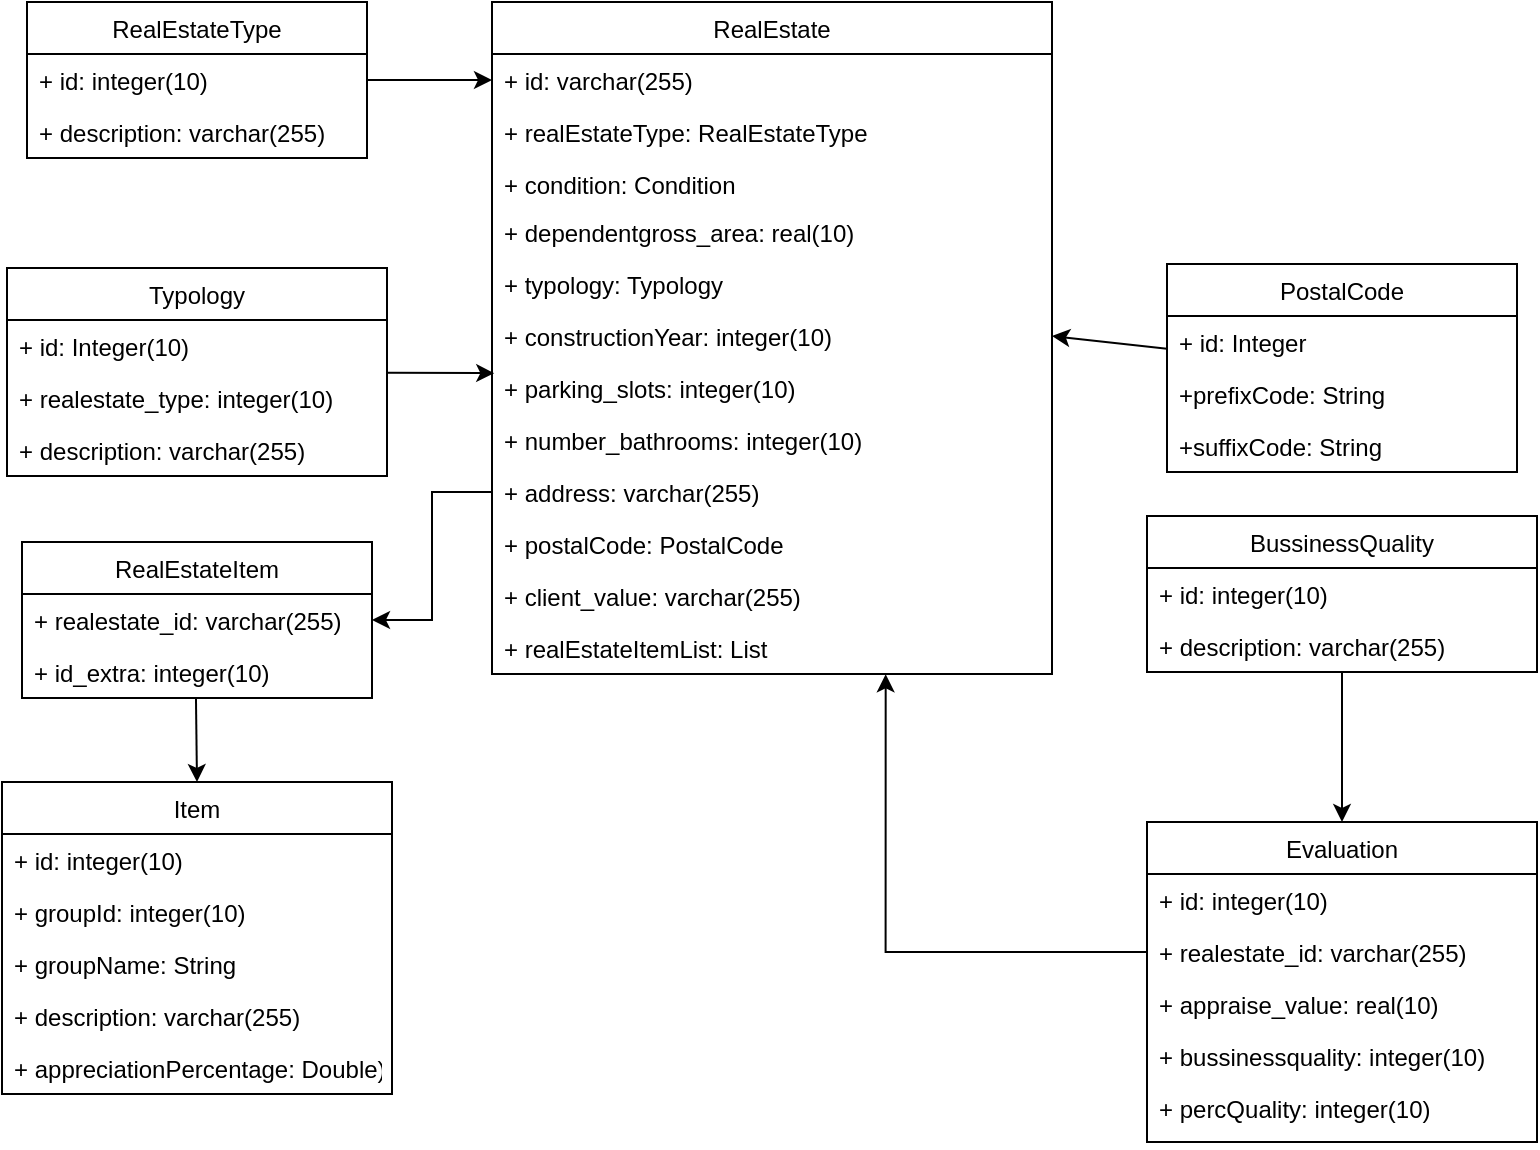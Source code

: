 <mxfile version="20.3.0" type="device"><diagram id="vkvNA5qGH4sG4ru66Nk5" name="Page-1"><mxGraphModel dx="1422" dy="865" grid="1" gridSize="10" guides="1" tooltips="1" connect="1" arrows="1" fold="1" page="1" pageScale="1" pageWidth="850" pageHeight="1100" math="0" shadow="0"><root><mxCell id="0"/><mxCell id="1" parent="0"/><mxCell id="FjLEfLruH0mDrfmqtLoM-70" style="rounded=0;orthogonalLoop=1;jettySize=auto;html=1;entryX=0;entryY=0.5;entryDx=0;entryDy=0;" parent="1" source="FjLEfLruH0mDrfmqtLoM-3" target="FjLEfLruH0mDrfmqtLoM-24" edge="1"><mxGeometry relative="1" as="geometry"/></mxCell><mxCell id="FjLEfLruH0mDrfmqtLoM-3" value="RealEstateType" style="swimlane;fontStyle=0;childLayout=stackLayout;horizontal=1;startSize=26;fillColor=none;horizontalStack=0;resizeParent=1;resizeParentMax=0;resizeLast=0;collapsible=1;marginBottom=0;" parent="1" vertex="1"><mxGeometry x="37.5" y="130" width="170" height="78" as="geometry"/></mxCell><mxCell id="FjLEfLruH0mDrfmqtLoM-4" value="+ id: integer(10)" style="text;strokeColor=none;fillColor=none;align=left;verticalAlign=top;spacingLeft=4;spacingRight=4;overflow=hidden;rotatable=0;points=[[0,0.5],[1,0.5]];portConstraint=eastwest;" parent="FjLEfLruH0mDrfmqtLoM-3" vertex="1"><mxGeometry y="26" width="170" height="26" as="geometry"/></mxCell><mxCell id="FjLEfLruH0mDrfmqtLoM-5" value="+ description: varchar(255)" style="text;strokeColor=none;fillColor=none;align=left;verticalAlign=top;spacingLeft=4;spacingRight=4;overflow=hidden;rotatable=0;points=[[0,0.5],[1,0.5]];portConstraint=eastwest;" parent="FjLEfLruH0mDrfmqtLoM-3" vertex="1"><mxGeometry y="52" width="170" height="26" as="geometry"/></mxCell><mxCell id="FjLEfLruH0mDrfmqtLoM-85" style="edgeStyle=none;rounded=0;orthogonalLoop=1;jettySize=auto;html=1;entryX=0.004;entryY=0.137;entryDx=0;entryDy=0;entryPerimeter=0;" parent="1" source="FjLEfLruH0mDrfmqtLoM-11" edge="1"><mxGeometry relative="1" as="geometry"><mxPoint x="271.12" y="315.562" as="targetPoint"/></mxGeometry></mxCell><mxCell id="FjLEfLruH0mDrfmqtLoM-11" value="Typology" style="swimlane;fontStyle=0;childLayout=stackLayout;horizontal=1;startSize=26;fillColor=none;horizontalStack=0;resizeParent=1;resizeParentMax=0;resizeLast=0;collapsible=1;marginBottom=0;" parent="1" vertex="1"><mxGeometry x="27.5" y="263" width="190" height="104" as="geometry"/></mxCell><mxCell id="FjLEfLruH0mDrfmqtLoM-12" value="+ id: Integer(10)" style="text;strokeColor=none;fillColor=none;align=left;verticalAlign=top;spacingLeft=4;spacingRight=4;overflow=hidden;rotatable=0;points=[[0,0.5],[1,0.5]];portConstraint=eastwest;" parent="FjLEfLruH0mDrfmqtLoM-11" vertex="1"><mxGeometry y="26" width="190" height="26" as="geometry"/></mxCell><mxCell id="FjLEfLruH0mDrfmqtLoM-13" value="+ realestate_type: integer(10)" style="text;strokeColor=none;fillColor=none;align=left;verticalAlign=top;spacingLeft=4;spacingRight=4;overflow=hidden;rotatable=0;points=[[0,0.5],[1,0.5]];portConstraint=eastwest;" parent="FjLEfLruH0mDrfmqtLoM-11" vertex="1"><mxGeometry y="52" width="190" height="26" as="geometry"/></mxCell><mxCell id="FjLEfLruH0mDrfmqtLoM-14" value="+ description: varchar(255)" style="text;strokeColor=none;fillColor=none;align=left;verticalAlign=top;spacingLeft=4;spacingRight=4;overflow=hidden;rotatable=0;points=[[0,0.5],[1,0.5]];portConstraint=eastwest;" parent="FjLEfLruH0mDrfmqtLoM-11" vertex="1"><mxGeometry y="78" width="190" height="26" as="geometry"/></mxCell><mxCell id="FjLEfLruH0mDrfmqtLoM-79" style="edgeStyle=orthogonalEdgeStyle;rounded=0;orthogonalLoop=1;jettySize=auto;html=1;exitX=0;exitY=0.5;exitDx=0;exitDy=0;entryX=1;entryY=0.5;entryDx=0;entryDy=0;" parent="1" source="FjLEfLruH0mDrfmqtLoM-63" target="FjLEfLruH0mDrfmqtLoM-16" edge="1"><mxGeometry relative="1" as="geometry"><mxPoint x="310" y="580" as="targetPoint"/></mxGeometry></mxCell><mxCell id="FjLEfLruH0mDrfmqtLoM-15" value="RealEstateItem" style="swimlane;fontStyle=0;childLayout=stackLayout;horizontal=1;startSize=26;fillColor=none;horizontalStack=0;resizeParent=1;resizeParentMax=0;resizeLast=0;collapsible=1;marginBottom=0;" parent="1" vertex="1"><mxGeometry x="35" y="400" width="175" height="78" as="geometry"/></mxCell><mxCell id="FjLEfLruH0mDrfmqtLoM-16" value="+ realestate_id: varchar(255)" style="text;strokeColor=none;fillColor=none;align=left;verticalAlign=top;spacingLeft=4;spacingRight=4;overflow=hidden;rotatable=0;points=[[0,0.5],[1,0.5]];portConstraint=eastwest;" parent="FjLEfLruH0mDrfmqtLoM-15" vertex="1"><mxGeometry y="26" width="175" height="26" as="geometry"/></mxCell><mxCell id="FjLEfLruH0mDrfmqtLoM-17" value="+ id_extra: integer(10)" style="text;strokeColor=none;fillColor=none;align=left;verticalAlign=top;spacingLeft=4;spacingRight=4;overflow=hidden;rotatable=0;points=[[0,0.5],[1,0.5]];portConstraint=eastwest;" parent="FjLEfLruH0mDrfmqtLoM-15" vertex="1"><mxGeometry y="52" width="175" height="26" as="geometry"/></mxCell><mxCell id="FjLEfLruH0mDrfmqtLoM-19" value="Item" style="swimlane;fontStyle=0;childLayout=stackLayout;horizontal=1;startSize=26;fillColor=none;horizontalStack=0;resizeParent=1;resizeParentMax=0;resizeLast=0;collapsible=1;marginBottom=0;" parent="1" vertex="1"><mxGeometry x="25" y="520" width="195" height="156" as="geometry"/></mxCell><mxCell id="FjLEfLruH0mDrfmqtLoM-20" value="+ id: integer(10)" style="text;strokeColor=none;fillColor=none;align=left;verticalAlign=top;spacingLeft=4;spacingRight=4;overflow=hidden;rotatable=0;points=[[0,0.5],[1,0.5]];portConstraint=eastwest;" parent="FjLEfLruH0mDrfmqtLoM-19" vertex="1"><mxGeometry y="26" width="195" height="26" as="geometry"/></mxCell><mxCell id="V-pPpVdhrGI1-NQ85h9N-1" value="+ groupId: integer(10)" style="text;strokeColor=none;fillColor=none;align=left;verticalAlign=top;spacingLeft=4;spacingRight=4;overflow=hidden;rotatable=0;points=[[0,0.5],[1,0.5]];portConstraint=eastwest;" parent="FjLEfLruH0mDrfmqtLoM-19" vertex="1"><mxGeometry y="52" width="195" height="26" as="geometry"/></mxCell><mxCell id="V-pPpVdhrGI1-NQ85h9N-2" value="+ groupName: String" style="text;strokeColor=none;fillColor=none;align=left;verticalAlign=top;spacingLeft=4;spacingRight=4;overflow=hidden;rotatable=0;points=[[0,0.5],[1,0.5]];portConstraint=eastwest;" parent="FjLEfLruH0mDrfmqtLoM-19" vertex="1"><mxGeometry y="78" width="195" height="26" as="geometry"/></mxCell><mxCell id="FjLEfLruH0mDrfmqtLoM-21" value="+ description: varchar(255)" style="text;strokeColor=none;fillColor=none;align=left;verticalAlign=top;spacingLeft=4;spacingRight=4;overflow=hidden;rotatable=0;points=[[0,0.5],[1,0.5]];portConstraint=eastwest;" parent="FjLEfLruH0mDrfmqtLoM-19" vertex="1"><mxGeometry y="104" width="195" height="26" as="geometry"/></mxCell><mxCell id="FjLEfLruH0mDrfmqtLoM-22" value="+ appreciationPercentage: Double)" style="text;strokeColor=none;fillColor=none;align=left;verticalAlign=top;spacingLeft=4;spacingRight=4;overflow=hidden;rotatable=0;points=[[0,0.5],[1,0.5]];portConstraint=eastwest;" parent="FjLEfLruH0mDrfmqtLoM-19" vertex="1"><mxGeometry y="130" width="195" height="26" as="geometry"/></mxCell><mxCell id="FjLEfLruH0mDrfmqtLoM-23" value="RealEstate" style="swimlane;fontStyle=0;childLayout=stackLayout;horizontal=1;startSize=26;fillColor=none;horizontalStack=0;resizeParent=1;resizeParentMax=0;resizeLast=0;collapsible=1;marginBottom=0;" parent="1" vertex="1"><mxGeometry x="270" y="130" width="280" height="336" as="geometry"/></mxCell><mxCell id="FjLEfLruH0mDrfmqtLoM-24" value="+ id: varchar(255)" style="text;strokeColor=none;fillColor=none;align=left;verticalAlign=top;spacingLeft=4;spacingRight=4;overflow=hidden;rotatable=0;points=[[0,0.5],[1,0.5]];portConstraint=eastwest;" parent="FjLEfLruH0mDrfmqtLoM-23" vertex="1"><mxGeometry y="26" width="280" height="26" as="geometry"/></mxCell><mxCell id="FjLEfLruH0mDrfmqtLoM-31" value="+ realEstateType: RealEstateType" style="text;strokeColor=none;fillColor=none;align=left;verticalAlign=top;spacingLeft=4;spacingRight=4;overflow=hidden;rotatable=0;points=[[0,0.5],[1,0.5]];portConstraint=eastwest;" parent="FjLEfLruH0mDrfmqtLoM-23" vertex="1"><mxGeometry y="52" width="280" height="26" as="geometry"/></mxCell><mxCell id="FjLEfLruH0mDrfmqtLoM-32" value="+ condition: Condition" style="text;strokeColor=none;fillColor=none;align=left;verticalAlign=top;spacingLeft=4;spacingRight=4;overflow=hidden;rotatable=0;points=[[0,0.5],[1,0.5]];portConstraint=eastwest;" parent="FjLEfLruH0mDrfmqtLoM-23" vertex="1"><mxGeometry y="78" width="280" height="24" as="geometry"/></mxCell><mxCell id="FjLEfLruH0mDrfmqtLoM-33" value="+ dependentgross_area: real(10)" style="text;strokeColor=none;fillColor=none;align=left;verticalAlign=top;spacingLeft=4;spacingRight=4;overflow=hidden;rotatable=0;points=[[0,0.5],[1,0.5]];portConstraint=eastwest;" parent="FjLEfLruH0mDrfmqtLoM-23" vertex="1"><mxGeometry y="102" width="280" height="26" as="geometry"/></mxCell><mxCell id="FjLEfLruH0mDrfmqtLoM-34" value="+ typology: Typology" style="text;strokeColor=none;fillColor=none;align=left;verticalAlign=top;spacingLeft=4;spacingRight=4;overflow=hidden;rotatable=0;points=[[0,0.5],[1,0.5]];portConstraint=eastwest;" parent="FjLEfLruH0mDrfmqtLoM-23" vertex="1"><mxGeometry y="128" width="280" height="26" as="geometry"/></mxCell><mxCell id="FjLEfLruH0mDrfmqtLoM-35" value="+ constructionYear: integer(10)" style="text;strokeColor=none;fillColor=none;align=left;verticalAlign=top;spacingLeft=4;spacingRight=4;overflow=hidden;rotatable=0;points=[[0,0.5],[1,0.5]];portConstraint=eastwest;" parent="FjLEfLruH0mDrfmqtLoM-23" vertex="1"><mxGeometry y="154" width="280" height="26" as="geometry"/></mxCell><mxCell id="FjLEfLruH0mDrfmqtLoM-25" value="+ parking_slots: integer(10)" style="text;strokeColor=none;fillColor=none;align=left;verticalAlign=top;spacingLeft=4;spacingRight=4;overflow=hidden;rotatable=0;points=[[0,0.5],[1,0.5]];portConstraint=eastwest;" parent="FjLEfLruH0mDrfmqtLoM-23" vertex="1"><mxGeometry y="180" width="280" height="26" as="geometry"/></mxCell><mxCell id="FjLEfLruH0mDrfmqtLoM-26" value="+ number_bathrooms: integer(10)" style="text;strokeColor=none;fillColor=none;align=left;verticalAlign=top;spacingLeft=4;spacingRight=4;overflow=hidden;rotatable=0;points=[[0,0.5],[1,0.5]];portConstraint=eastwest;" parent="FjLEfLruH0mDrfmqtLoM-23" vertex="1"><mxGeometry y="206" width="280" height="26" as="geometry"/></mxCell><mxCell id="FjLEfLruH0mDrfmqtLoM-63" value="+ address: varchar(255)" style="text;strokeColor=none;fillColor=none;align=left;verticalAlign=top;spacingLeft=4;spacingRight=4;overflow=hidden;rotatable=0;points=[[0,0.5],[1,0.5]];portConstraint=eastwest;" parent="FjLEfLruH0mDrfmqtLoM-23" vertex="1"><mxGeometry y="232" width="280" height="26" as="geometry"/></mxCell><mxCell id="FjLEfLruH0mDrfmqtLoM-65" value="+ postalCode: PostalCode" style="text;strokeColor=none;fillColor=none;align=left;verticalAlign=top;spacingLeft=4;spacingRight=4;overflow=hidden;rotatable=0;points=[[0,0.5],[1,0.5]];portConstraint=eastwest;" parent="FjLEfLruH0mDrfmqtLoM-23" vertex="1"><mxGeometry y="258" width="280" height="26" as="geometry"/></mxCell><mxCell id="FjLEfLruH0mDrfmqtLoM-66" value="+ client_value: varchar(255)" style="text;strokeColor=none;fillColor=none;align=left;verticalAlign=top;spacingLeft=4;spacingRight=4;overflow=hidden;rotatable=0;points=[[0,0.5],[1,0.5]];portConstraint=eastwest;" parent="FjLEfLruH0mDrfmqtLoM-23" vertex="1"><mxGeometry y="284" width="280" height="26" as="geometry"/></mxCell><mxCell id="FjLEfLruH0mDrfmqtLoM-64" value="+ realEstateItemList: List" style="text;strokeColor=none;fillColor=none;align=left;verticalAlign=top;spacingLeft=4;spacingRight=4;overflow=hidden;rotatable=0;points=[[0,0.5],[1,0.5]];portConstraint=eastwest;" parent="FjLEfLruH0mDrfmqtLoM-23" vertex="1"><mxGeometry y="310" width="280" height="26" as="geometry"/></mxCell><mxCell id="FjLEfLruH0mDrfmqtLoM-82" style="edgeStyle=orthogonalEdgeStyle;rounded=0;orthogonalLoop=1;jettySize=auto;html=1;entryX=0.703;entryY=1.005;entryDx=0;entryDy=0;entryPerimeter=0;exitX=0;exitY=0.5;exitDx=0;exitDy=0;" parent="1" source="FjLEfLruH0mDrfmqtLoM-44" target="FjLEfLruH0mDrfmqtLoM-64" edge="1"><mxGeometry relative="1" as="geometry"><mxPoint x="460" y="510" as="targetPoint"/></mxGeometry></mxCell><mxCell id="FjLEfLruH0mDrfmqtLoM-40" value="Evaluation" style="swimlane;fontStyle=0;childLayout=stackLayout;horizontal=1;startSize=26;fillColor=none;horizontalStack=0;resizeParent=1;resizeParentMax=0;resizeLast=0;collapsible=1;marginBottom=0;" parent="1" vertex="1"><mxGeometry x="597.5" y="540" width="195" height="160" as="geometry"/></mxCell><mxCell id="FjLEfLruH0mDrfmqtLoM-41" value="+ id: integer(10)" style="text;strokeColor=none;fillColor=none;align=left;verticalAlign=top;spacingLeft=4;spacingRight=4;overflow=hidden;rotatable=0;points=[[0,0.5],[1,0.5]];portConstraint=eastwest;" parent="FjLEfLruH0mDrfmqtLoM-40" vertex="1"><mxGeometry y="26" width="195" height="26" as="geometry"/></mxCell><mxCell id="FjLEfLruH0mDrfmqtLoM-44" value="+ realestate_id: varchar(255)" style="text;strokeColor=none;fillColor=none;align=left;verticalAlign=top;spacingLeft=4;spacingRight=4;overflow=hidden;rotatable=0;points=[[0,0.5],[1,0.5]];portConstraint=eastwest;" parent="FjLEfLruH0mDrfmqtLoM-40" vertex="1"><mxGeometry y="52" width="195" height="26" as="geometry"/></mxCell><mxCell id="FjLEfLruH0mDrfmqtLoM-45" value="+ appraise_value: real(10)" style="text;strokeColor=none;fillColor=none;align=left;verticalAlign=top;spacingLeft=4;spacingRight=4;overflow=hidden;rotatable=0;points=[[0,0.5],[1,0.5]];portConstraint=eastwest;" parent="FjLEfLruH0mDrfmqtLoM-40" vertex="1"><mxGeometry y="78" width="195" height="26" as="geometry"/></mxCell><object label="+ bussinessquality: integer(10)" percQuality="integer(10)" id="FjLEfLruH0mDrfmqtLoM-46"><mxCell style="text;strokeColor=none;fillColor=none;align=left;verticalAlign=top;spacingLeft=4;spacingRight=4;overflow=hidden;rotatable=0;points=[[0,0.5],[1,0.5]];portConstraint=eastwest;" parent="FjLEfLruH0mDrfmqtLoM-40" vertex="1"><mxGeometry y="104" width="195" height="26" as="geometry"/></mxCell></object><mxCell id="ZqMLE2zuL01GfGE7HkKR-1" value="+ percQuality: integer(10)" style="text;strokeColor=none;fillColor=none;spacingLeft=4;spacingRight=4;overflow=hidden;rotatable=0;points=[[0,0.5],[1,0.5]];portConstraint=eastwest;fontSize=12;" vertex="1" parent="FjLEfLruH0mDrfmqtLoM-40"><mxGeometry y="130" width="195" height="30" as="geometry"/></mxCell><mxCell id="FjLEfLruH0mDrfmqtLoM-81" style="edgeStyle=orthogonalEdgeStyle;rounded=0;orthogonalLoop=1;jettySize=auto;html=1;entryX=0.5;entryY=0;entryDx=0;entryDy=0;" parent="1" source="FjLEfLruH0mDrfmqtLoM-47" target="FjLEfLruH0mDrfmqtLoM-40" edge="1"><mxGeometry relative="1" as="geometry"/></mxCell><mxCell id="FjLEfLruH0mDrfmqtLoM-47" value="BussinessQuality" style="swimlane;fontStyle=0;childLayout=stackLayout;horizontal=1;startSize=26;fillColor=none;horizontalStack=0;resizeParent=1;resizeParentMax=0;resizeLast=0;collapsible=1;marginBottom=0;" parent="1" vertex="1"><mxGeometry x="597.5" y="387" width="195" height="78" as="geometry"/></mxCell><mxCell id="FjLEfLruH0mDrfmqtLoM-48" value="+ id: integer(10)" style="text;strokeColor=none;fillColor=none;align=left;verticalAlign=top;spacingLeft=4;spacingRight=4;overflow=hidden;rotatable=0;points=[[0,0.5],[1,0.5]];portConstraint=eastwest;" parent="FjLEfLruH0mDrfmqtLoM-47" vertex="1"><mxGeometry y="26" width="195" height="26" as="geometry"/></mxCell><mxCell id="FjLEfLruH0mDrfmqtLoM-49" value="+ description: varchar(255)" style="text;strokeColor=none;fillColor=none;align=left;verticalAlign=top;spacingLeft=4;spacingRight=4;overflow=hidden;rotatable=0;points=[[0,0.5],[1,0.5]];portConstraint=eastwest;" parent="FjLEfLruH0mDrfmqtLoM-47" vertex="1"><mxGeometry y="52" width="195" height="26" as="geometry"/></mxCell><mxCell id="FjLEfLruH0mDrfmqtLoM-92" style="edgeStyle=none;rounded=0;orthogonalLoop=1;jettySize=auto;html=1;entryX=1;entryY=0.5;entryDx=0;entryDy=0;" parent="1" source="FjLEfLruH0mDrfmqtLoM-53" target="FjLEfLruH0mDrfmqtLoM-35" edge="1"><mxGeometry relative="1" as="geometry"/></mxCell><mxCell id="FjLEfLruH0mDrfmqtLoM-53" value="PostalCode" style="swimlane;fontStyle=0;childLayout=stackLayout;horizontal=1;startSize=26;fillColor=none;horizontalStack=0;resizeParent=1;resizeParentMax=0;resizeLast=0;collapsible=1;marginBottom=0;" parent="1" vertex="1"><mxGeometry x="607.5" y="261" width="175" height="104" as="geometry"/></mxCell><mxCell id="FjLEfLruH0mDrfmqtLoM-54" value="+ id: Integer" style="text;strokeColor=none;fillColor=none;align=left;verticalAlign=top;spacingLeft=4;spacingRight=4;overflow=hidden;rotatable=0;points=[[0,0.5],[1,0.5]];portConstraint=eastwest;" parent="FjLEfLruH0mDrfmqtLoM-53" vertex="1"><mxGeometry y="26" width="175" height="26" as="geometry"/></mxCell><mxCell id="FjLEfLruH0mDrfmqtLoM-56" value="+prefixCode: String" style="text;strokeColor=none;fillColor=none;align=left;verticalAlign=top;spacingLeft=4;spacingRight=4;overflow=hidden;rotatable=0;points=[[0,0.5],[1,0.5]];portConstraint=eastwest;" parent="FjLEfLruH0mDrfmqtLoM-53" vertex="1"><mxGeometry y="52" width="175" height="26" as="geometry"/></mxCell><mxCell id="AzATwWSMXyno2qvYf-IT-1" value="+suffixCode: String" style="text;strokeColor=none;fillColor=none;align=left;verticalAlign=top;spacingLeft=4;spacingRight=4;overflow=hidden;rotatable=0;points=[[0,0.5],[1,0.5]];portConstraint=eastwest;" parent="FjLEfLruH0mDrfmqtLoM-53" vertex="1"><mxGeometry y="78" width="175" height="26" as="geometry"/></mxCell><mxCell id="FjLEfLruH0mDrfmqtLoM-95" style="edgeStyle=none;rounded=0;orthogonalLoop=1;jettySize=auto;html=1;entryX=0.5;entryY=0;entryDx=0;entryDy=0;exitX=0.497;exitY=0.984;exitDx=0;exitDy=0;exitPerimeter=0;" parent="1" source="FjLEfLruH0mDrfmqtLoM-17" target="FjLEfLruH0mDrfmqtLoM-19" edge="1"><mxGeometry relative="1" as="geometry"/></mxCell></root></mxGraphModel></diagram></mxfile>